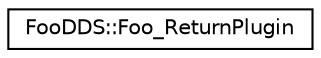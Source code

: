 digraph "Graphical Class Hierarchy"
{
  edge [fontname="Helvetica",fontsize="10",labelfontname="Helvetica",labelfontsize="10"];
  node [fontname="Helvetica",fontsize="10",shape=record];
  rankdir="LR";
  Node1 [label="FooDDS::Foo_ReturnPlugin",height=0.2,width=0.4,color="black", fillcolor="white", style="filled",URL="$class_foo_d_d_s_1_1_foo___return_plugin.html",tooltip="This class encapsulates the methods used on DDS topics by DDS middleware. "];
}
